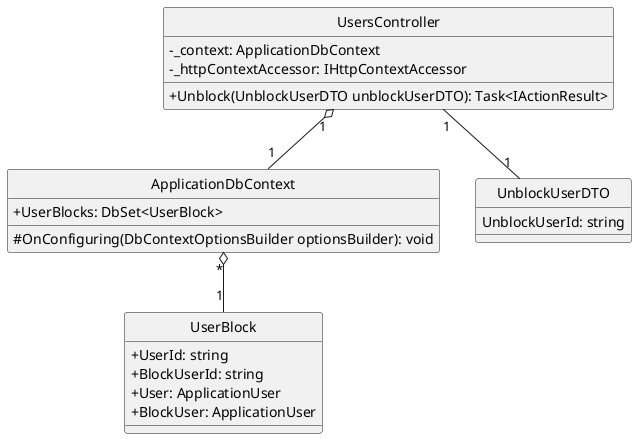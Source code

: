 @startuml unblockUser
hide circle
skinparam classAttributeIconSize 0
class UsersController {
    - _context: ApplicationDbContext
    - _httpContextAccessor: IHttpContextAccessor
    + Unblock(UnblockUserDTO unblockUserDTO): Task<IActionResult>
}

class ApplicationDbContext {
    + UserBlocks: DbSet<UserBlock>
    # OnConfiguring(DbContextOptionsBuilder optionsBuilder): void
}
class UserBlock{
    + UserId: string
    + BlockUserId: string
    + User: ApplicationUser
    + BlockUser: ApplicationUser
}

class UnblockUserDTO {
    UnblockUserId: string
}

UsersController "1" o--"1" ApplicationDbContext
UsersController "1"--"1" UnblockUserDTO
ApplicationDbContext "*" o--"1" UserBlock
@enduml